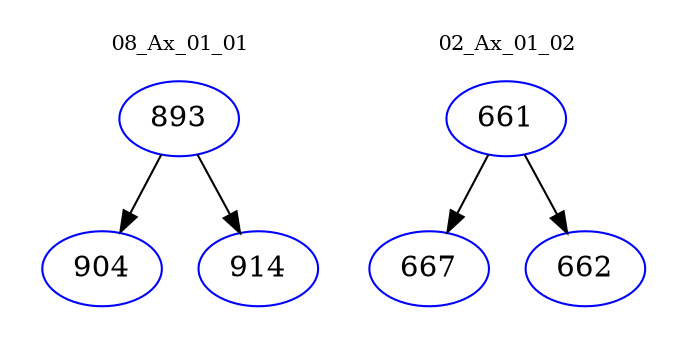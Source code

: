 digraph{
subgraph cluster_0 {
color = white
label = "08_Ax_01_01";
fontsize=10;
T0_893 [label="893", color="blue"]
T0_893 -> T0_904 [color="black"]
T0_904 [label="904", color="blue"]
T0_893 -> T0_914 [color="black"]
T0_914 [label="914", color="blue"]
}
subgraph cluster_1 {
color = white
label = "02_Ax_01_02";
fontsize=10;
T1_661 [label="661", color="blue"]
T1_661 -> T1_667 [color="black"]
T1_667 [label="667", color="blue"]
T1_661 -> T1_662 [color="black"]
T1_662 [label="662", color="blue"]
}
}
